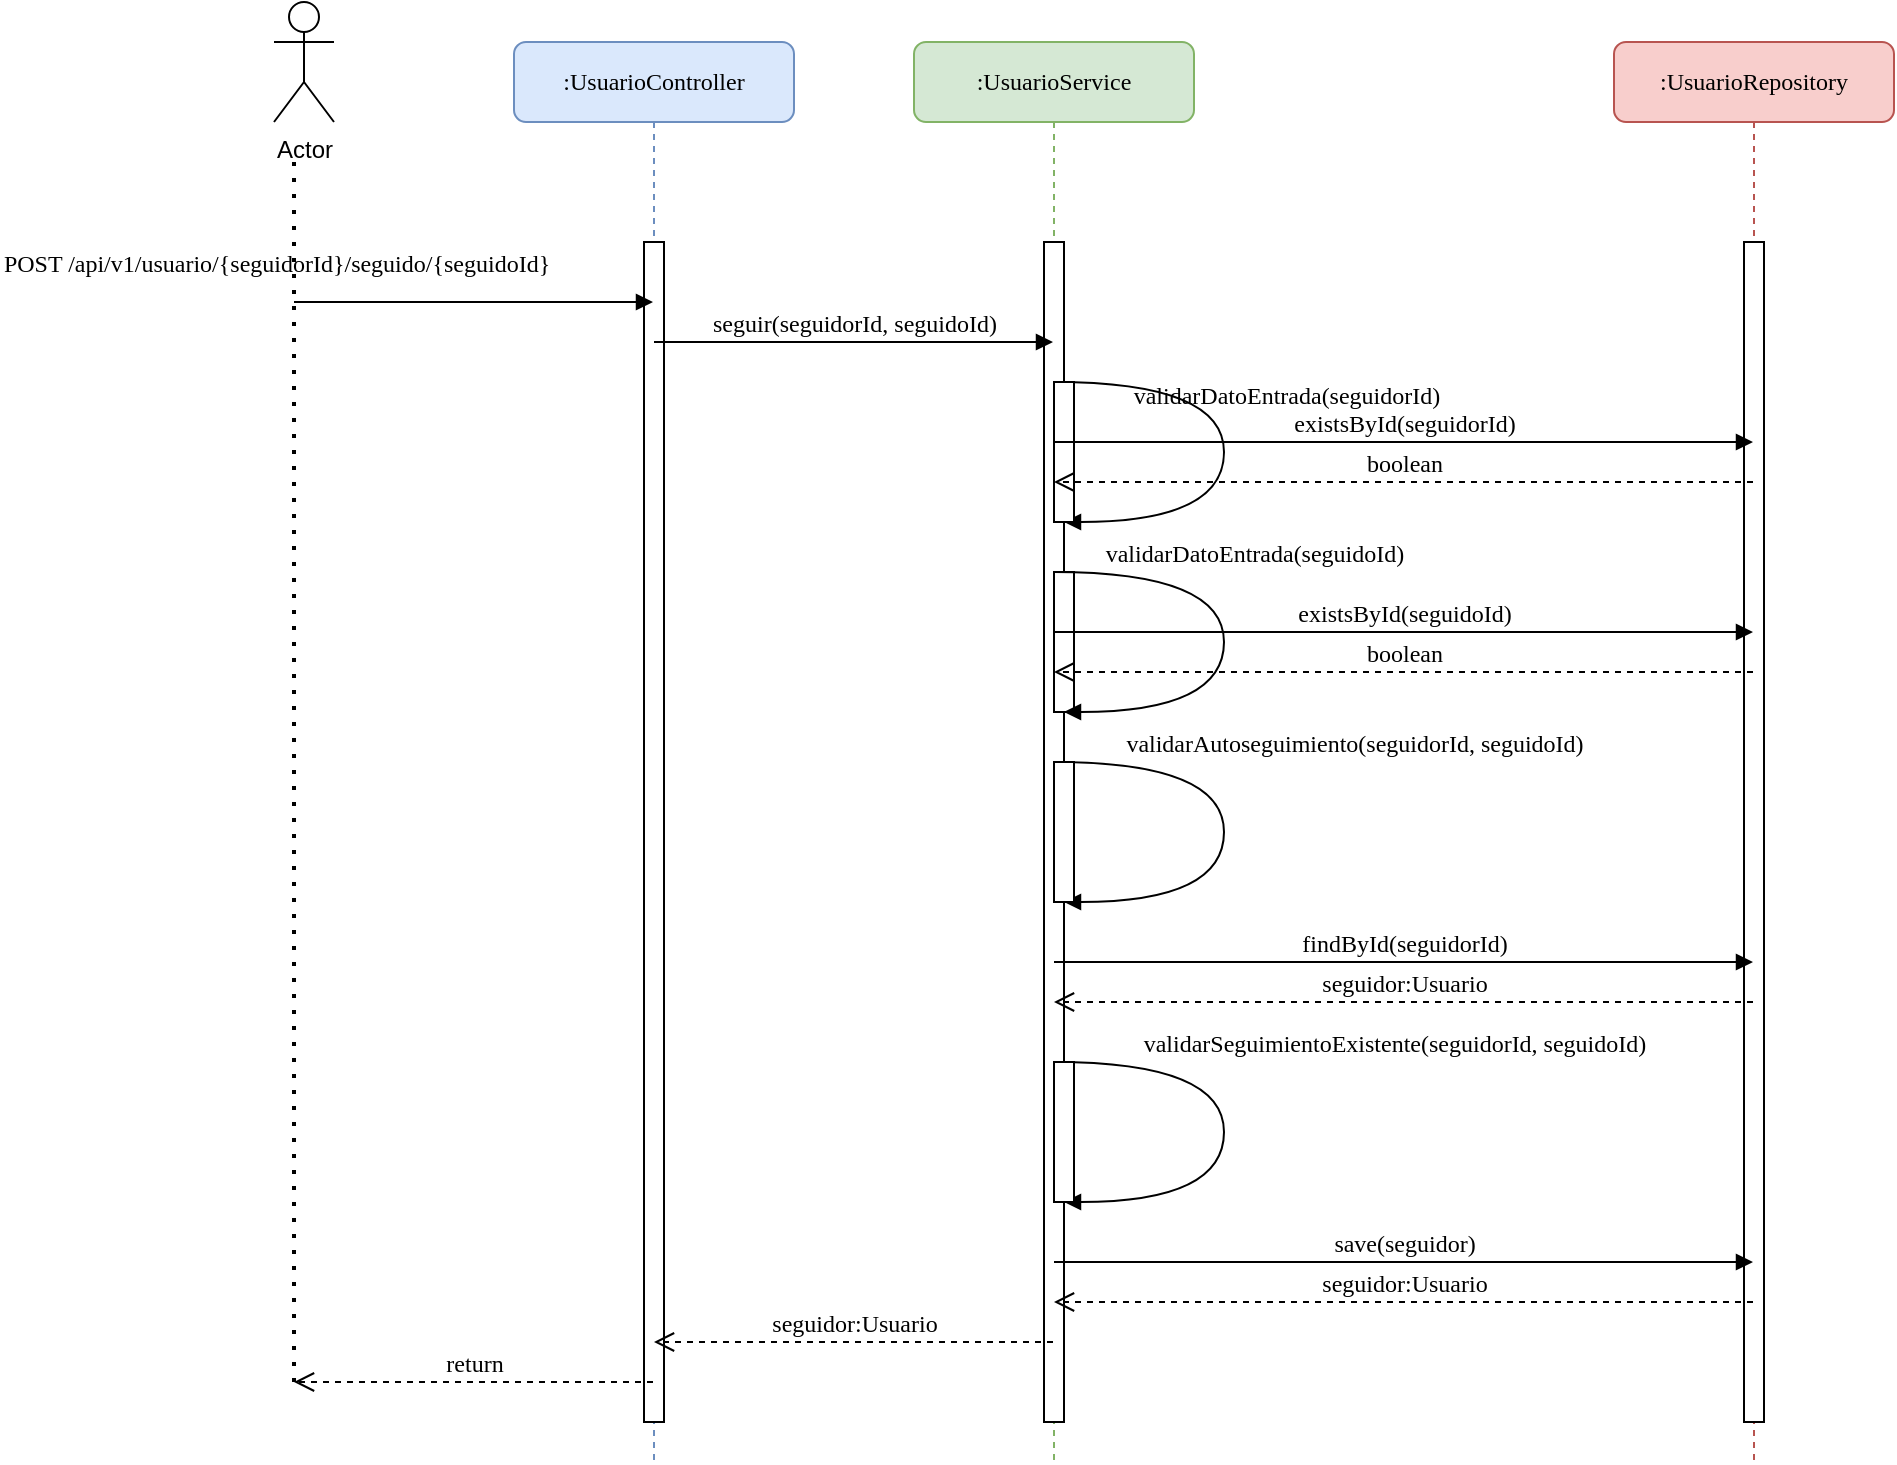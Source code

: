 <mxfile version="22.0.0" type="device" pages="3">
  <diagram name="Seguir usuario" id="13e1069c-82ec-6db2-03f1-153e76fe0fe0">
    <mxGraphModel dx="2768" dy="965" grid="1" gridSize="10" guides="1" tooltips="1" connect="1" arrows="1" fold="1" page="1" pageScale="1" pageWidth="1100" pageHeight="850" background="none" math="0" shadow="0">
      <root>
        <mxCell id="0" />
        <mxCell id="1" parent="0" />
        <mxCell id="j0MwMiLemLqkSbxVtfLX-1" value="Actor" style="shape=umlActor;verticalLabelPosition=bottom;verticalAlign=top;html=1;outlineConnect=0;" vertex="1" parent="1">
          <mxGeometry x="-910" y="30" width="30" height="60" as="geometry" />
        </mxCell>
        <mxCell id="j0MwMiLemLqkSbxVtfLX-2" value=":UsuarioController" style="shape=umlLifeline;perimeter=lifelinePerimeter;whiteSpace=wrap;html=1;container=1;collapsible=0;recursiveResize=0;outlineConnect=0;rounded=1;shadow=0;comic=0;labelBackgroundColor=none;strokeWidth=1;fontFamily=Verdana;fontSize=12;align=center;fillColor=#dae8fc;strokeColor=#6c8ebf;" vertex="1" parent="1">
          <mxGeometry x="-790" y="50" width="140" height="710" as="geometry" />
        </mxCell>
        <mxCell id="j0MwMiLemLqkSbxVtfLX-3" value="" style="html=1;points=[];perimeter=orthogonalPerimeter;rounded=0;shadow=0;comic=0;labelBackgroundColor=none;strokeWidth=1;fontFamily=Verdana;fontSize=12;align=center;" vertex="1" parent="j0MwMiLemLqkSbxVtfLX-2">
          <mxGeometry x="65" y="100" width="10" height="590" as="geometry" />
        </mxCell>
        <mxCell id="j0MwMiLemLqkSbxVtfLX-8" value="POST /api/v1/usuario/{seguidorId}/seguido/{seguidoId}" style="html=1;verticalAlign=bottom;endArrow=block;labelBackgroundColor=none;fontFamily=Verdana;fontSize=12;edgeStyle=elbowEdgeStyle;elbow=vertical;" edge="1" parent="1" target="j0MwMiLemLqkSbxVtfLX-2">
          <mxGeometry x="-0.996" y="14" relative="1" as="geometry">
            <mxPoint x="-900" y="180" as="sourcePoint" />
            <mxPoint x="-780" y="180" as="targetPoint" />
            <mxPoint x="-10" y="4" as="offset" />
          </mxGeometry>
        </mxCell>
        <mxCell id="j0MwMiLemLqkSbxVtfLX-9" value=":UsuarioService" style="shape=umlLifeline;perimeter=lifelinePerimeter;whiteSpace=wrap;html=1;container=1;collapsible=0;recursiveResize=0;outlineConnect=0;rounded=1;shadow=0;comic=0;labelBackgroundColor=none;strokeWidth=1;fontFamily=Verdana;fontSize=12;align=center;fillColor=#d5e8d4;strokeColor=#82b366;" vertex="1" parent="1">
          <mxGeometry x="-590" y="50" width="140" height="710" as="geometry" />
        </mxCell>
        <mxCell id="j0MwMiLemLqkSbxVtfLX-10" value="" style="html=1;points=[];perimeter=orthogonalPerimeter;rounded=0;shadow=0;comic=0;labelBackgroundColor=none;strokeWidth=1;fontFamily=Verdana;fontSize=12;align=center;" vertex="1" parent="j0MwMiLemLqkSbxVtfLX-9">
          <mxGeometry x="65" y="100" width="10" height="590" as="geometry" />
        </mxCell>
        <mxCell id="j0MwMiLemLqkSbxVtfLX-16" value="validarDatoEntrada(seguidorId)" style="html=1;verticalAlign=bottom;endArrow=block;labelBackgroundColor=none;fontFamily=Verdana;fontSize=12;elbow=vertical;edgeStyle=orthogonalEdgeStyle;curved=1;" edge="1" parent="j0MwMiLemLqkSbxVtfLX-9" source="j0MwMiLemLqkSbxVtfLX-9" target="j0MwMiLemLqkSbxVtfLX-10">
          <mxGeometry x="-0.274" y="15" relative="1" as="geometry">
            <mxPoint x="100" y="170" as="sourcePoint" />
            <mxPoint x="105" y="208" as="targetPoint" />
            <Array as="points">
              <mxPoint x="155" y="170" />
              <mxPoint x="155" y="240" />
            </Array>
            <mxPoint x="16" y="15" as="offset" />
          </mxGeometry>
        </mxCell>
        <mxCell id="j0MwMiLemLqkSbxVtfLX-25" value="" style="html=1;points=[];perimeter=orthogonalPerimeter;rounded=0;shadow=0;comic=0;labelBackgroundColor=none;strokeWidth=1;fontFamily=Verdana;fontSize=12;align=center;" vertex="1" parent="j0MwMiLemLqkSbxVtfLX-9">
          <mxGeometry x="70" y="170" width="10" height="70" as="geometry" />
        </mxCell>
        <mxCell id="j0MwMiLemLqkSbxVtfLX-26" value="" style="html=1;points=[];perimeter=orthogonalPerimeter;rounded=0;shadow=0;comic=0;labelBackgroundColor=none;strokeWidth=1;fontFamily=Verdana;fontSize=12;align=center;" vertex="1" parent="j0MwMiLemLqkSbxVtfLX-9">
          <mxGeometry x="70" y="265" width="10" height="70" as="geometry" />
        </mxCell>
        <mxCell id="j0MwMiLemLqkSbxVtfLX-31" value="validarSeguimientoExistente(seguidorId, seguidoId)" style="html=1;verticalAlign=bottom;endArrow=block;labelBackgroundColor=none;fontFamily=Verdana;fontSize=12;elbow=vertical;edgeStyle=orthogonalEdgeStyle;curved=1;" edge="1" parent="j0MwMiLemLqkSbxVtfLX-9">
          <mxGeometry x="-0.277" y="85" relative="1" as="geometry">
            <mxPoint x="70" y="510" as="sourcePoint" />
            <mxPoint x="75" y="580" as="targetPoint" />
            <Array as="points">
              <mxPoint x="155" y="510" />
              <mxPoint x="155" y="580" />
            </Array>
            <mxPoint as="offset" />
          </mxGeometry>
        </mxCell>
        <mxCell id="j0MwMiLemLqkSbxVtfLX-32" value="" style="html=1;points=[];perimeter=orthogonalPerimeter;rounded=0;shadow=0;comic=0;labelBackgroundColor=none;strokeWidth=1;fontFamily=Verdana;fontSize=12;align=center;" vertex="1" parent="j0MwMiLemLqkSbxVtfLX-9">
          <mxGeometry x="70" y="510" width="10" height="70" as="geometry" />
        </mxCell>
        <mxCell id="j0MwMiLemLqkSbxVtfLX-11" value="seguir(seguidorId, seguidoId)" style="html=1;verticalAlign=bottom;endArrow=block;labelBackgroundColor=none;fontFamily=Verdana;fontSize=12;edgeStyle=elbowEdgeStyle;elbow=vertical;" edge="1" parent="1" source="j0MwMiLemLqkSbxVtfLX-2" target="j0MwMiLemLqkSbxVtfLX-9">
          <mxGeometry relative="1" as="geometry">
            <mxPoint x="-700" y="220" as="sourcePoint" />
            <mxPoint x="-570" y="220" as="targetPoint" />
            <Array as="points">
              <mxPoint x="-630" y="200" />
            </Array>
          </mxGeometry>
        </mxCell>
        <mxCell id="j0MwMiLemLqkSbxVtfLX-13" value=":UsuarioRepository" style="shape=umlLifeline;perimeter=lifelinePerimeter;whiteSpace=wrap;html=1;container=1;collapsible=0;recursiveResize=0;outlineConnect=0;rounded=1;shadow=0;comic=0;labelBackgroundColor=none;strokeWidth=1;fontFamily=Verdana;fontSize=12;align=center;fillColor=#f8cecc;strokeColor=#b85450;" vertex="1" parent="1">
          <mxGeometry x="-240" y="50" width="140" height="710" as="geometry" />
        </mxCell>
        <mxCell id="j0MwMiLemLqkSbxVtfLX-14" value="" style="html=1;points=[];perimeter=orthogonalPerimeter;rounded=0;shadow=0;comic=0;labelBackgroundColor=none;strokeWidth=1;fontFamily=Verdana;fontSize=12;align=center;" vertex="1" parent="j0MwMiLemLqkSbxVtfLX-13">
          <mxGeometry x="65" y="100" width="10" height="590" as="geometry" />
        </mxCell>
        <mxCell id="j0MwMiLemLqkSbxVtfLX-15" value="existsById(seguidorId)" style="html=1;verticalAlign=bottom;endArrow=block;labelBackgroundColor=none;fontFamily=Verdana;fontSize=12;edgeStyle=elbowEdgeStyle;elbow=vertical;" edge="1" parent="1" source="j0MwMiLemLqkSbxVtfLX-9" target="j0MwMiLemLqkSbxVtfLX-13">
          <mxGeometry relative="1" as="geometry">
            <mxPoint x="-470" y="250" as="sourcePoint" />
            <mxPoint x="-340" y="250" as="targetPoint" />
            <Array as="points">
              <mxPoint x="-400" y="250" />
            </Array>
          </mxGeometry>
        </mxCell>
        <mxCell id="j0MwMiLemLqkSbxVtfLX-20" value="boolean" style="html=1;verticalAlign=bottom;endArrow=open;dashed=1;endSize=8;labelBackgroundColor=none;fontFamily=Verdana;fontSize=12;edgeStyle=elbowEdgeStyle;elbow=vertical;" edge="1" parent="1" source="j0MwMiLemLqkSbxVtfLX-13" target="j0MwMiLemLqkSbxVtfLX-9">
          <mxGeometry relative="1" as="geometry">
            <mxPoint x="-460" y="349.5" as="targetPoint" />
            <Array as="points">
              <mxPoint x="-390" y="270" />
              <mxPoint x="-355" y="349.5" />
            </Array>
            <mxPoint x="-330" y="349.5" as="sourcePoint" />
          </mxGeometry>
        </mxCell>
        <mxCell id="j0MwMiLemLqkSbxVtfLX-21" value="validarDatoEntrada(seguidoId)" style="html=1;verticalAlign=bottom;endArrow=block;labelBackgroundColor=none;fontFamily=Verdana;fontSize=12;elbow=vertical;edgeStyle=orthogonalEdgeStyle;curved=1;" edge="1" parent="1">
          <mxGeometry x="-0.277" y="15" relative="1" as="geometry">
            <mxPoint x="-520" y="315" as="sourcePoint" />
            <mxPoint x="-515" y="385" as="targetPoint" />
            <Array as="points">
              <mxPoint x="-435" y="315" />
              <mxPoint x="-435" y="385" />
            </Array>
            <mxPoint as="offset" />
          </mxGeometry>
        </mxCell>
        <mxCell id="j0MwMiLemLqkSbxVtfLX-22" value="existsById(seguidoId)" style="html=1;verticalAlign=bottom;endArrow=block;labelBackgroundColor=none;fontFamily=Verdana;fontSize=12;edgeStyle=elbowEdgeStyle;elbow=vertical;" edge="1" parent="1" target="j0MwMiLemLqkSbxVtfLX-13">
          <mxGeometry relative="1" as="geometry">
            <mxPoint x="-520" y="345" as="sourcePoint" />
            <mxPoint x="-280" y="345" as="targetPoint" />
            <Array as="points">
              <mxPoint x="-400" y="345" />
            </Array>
          </mxGeometry>
        </mxCell>
        <mxCell id="j0MwMiLemLqkSbxVtfLX-23" value="boolean" style="html=1;verticalAlign=bottom;endArrow=open;dashed=1;endSize=8;labelBackgroundColor=none;fontFamily=Verdana;fontSize=12;edgeStyle=elbowEdgeStyle;elbow=vertical;" edge="1" parent="1" source="j0MwMiLemLqkSbxVtfLX-13">
          <mxGeometry relative="1" as="geometry">
            <mxPoint x="-520" y="365" as="targetPoint" />
            <Array as="points">
              <mxPoint x="-390" y="365" />
              <mxPoint x="-355" y="444.5" />
            </Array>
            <mxPoint x="-280" y="365" as="sourcePoint" />
          </mxGeometry>
        </mxCell>
        <mxCell id="j0MwMiLemLqkSbxVtfLX-27" value="validarAutoseguimiento(seguidorId, seguidoId)" style="html=1;verticalAlign=bottom;endArrow=block;labelBackgroundColor=none;fontFamily=Verdana;fontSize=12;elbow=vertical;edgeStyle=orthogonalEdgeStyle;curved=1;" edge="1" parent="1">
          <mxGeometry x="-0.277" y="65" relative="1" as="geometry">
            <mxPoint x="-520" y="410" as="sourcePoint" />
            <mxPoint x="-515" y="480" as="targetPoint" />
            <Array as="points">
              <mxPoint x="-435" y="410" />
              <mxPoint x="-435" y="480" />
            </Array>
            <mxPoint as="offset" />
          </mxGeometry>
        </mxCell>
        <mxCell id="j0MwMiLemLqkSbxVtfLX-28" value="" style="html=1;points=[];perimeter=orthogonalPerimeter;rounded=0;shadow=0;comic=0;labelBackgroundColor=none;strokeWidth=1;fontFamily=Verdana;fontSize=12;align=center;" vertex="1" parent="1">
          <mxGeometry x="-520" y="410" width="10" height="70" as="geometry" />
        </mxCell>
        <mxCell id="j0MwMiLemLqkSbxVtfLX-29" value="findById(seguidorId)" style="html=1;verticalAlign=bottom;endArrow=block;labelBackgroundColor=none;fontFamily=Verdana;fontSize=12;edgeStyle=elbowEdgeStyle;elbow=vertical;" edge="1" parent="1" source="j0MwMiLemLqkSbxVtfLX-9" target="j0MwMiLemLqkSbxVtfLX-13">
          <mxGeometry relative="1" as="geometry">
            <mxPoint x="-480" y="530" as="sourcePoint" />
            <mxPoint x="-350" y="530" as="targetPoint" />
            <Array as="points">
              <mxPoint x="-360" y="510" />
            </Array>
            <mxPoint as="offset" />
          </mxGeometry>
        </mxCell>
        <mxCell id="j0MwMiLemLqkSbxVtfLX-30" value="seguidor:Usuario" style="html=1;verticalAlign=bottom;endArrow=open;dashed=1;endSize=8;labelBackgroundColor=none;fontFamily=Verdana;fontSize=12;edgeStyle=elbowEdgeStyle;elbow=vertical;" edge="1" parent="1" source="j0MwMiLemLqkSbxVtfLX-13" target="j0MwMiLemLqkSbxVtfLX-9">
          <mxGeometry relative="1" as="geometry">
            <mxPoint x="-450" y="550" as="targetPoint" />
            <Array as="points">
              <mxPoint x="-380" y="530" />
              <mxPoint x="-345" y="550" />
            </Array>
            <mxPoint x="-320" y="550" as="sourcePoint" />
          </mxGeometry>
        </mxCell>
        <mxCell id="j0MwMiLemLqkSbxVtfLX-33" value="save(seguidor)" style="html=1;verticalAlign=bottom;endArrow=block;labelBackgroundColor=none;fontFamily=Verdana;fontSize=12;edgeStyle=elbowEdgeStyle;elbow=vertical;" edge="1" parent="1" source="j0MwMiLemLqkSbxVtfLX-9" target="j0MwMiLemLqkSbxVtfLX-13">
          <mxGeometry relative="1" as="geometry">
            <mxPoint x="-490" y="660" as="sourcePoint" />
            <mxPoint x="-360" y="660" as="targetPoint" />
            <Array as="points">
              <mxPoint x="-345" y="660" />
            </Array>
          </mxGeometry>
        </mxCell>
        <mxCell id="j0MwMiLemLqkSbxVtfLX-34" value="seguidor:Usuario" style="html=1;verticalAlign=bottom;endArrow=open;dashed=1;endSize=8;labelBackgroundColor=none;fontFamily=Verdana;fontSize=12;edgeStyle=elbowEdgeStyle;elbow=vertical;" edge="1" parent="1" source="j0MwMiLemLqkSbxVtfLX-13" target="j0MwMiLemLqkSbxVtfLX-9">
          <mxGeometry relative="1" as="geometry">
            <mxPoint x="-430" y="700" as="targetPoint" />
            <Array as="points">
              <mxPoint x="-350" y="680" />
              <mxPoint x="-325" y="700" />
            </Array>
            <mxPoint x="-300" y="700" as="sourcePoint" />
          </mxGeometry>
        </mxCell>
        <mxCell id="j0MwMiLemLqkSbxVtfLX-35" value="seguidor:Usuario" style="html=1;verticalAlign=bottom;endArrow=open;dashed=1;endSize=8;labelBackgroundColor=none;fontFamily=Verdana;fontSize=12;edgeStyle=elbowEdgeStyle;elbow=vertical;" edge="1" parent="1" source="j0MwMiLemLqkSbxVtfLX-9" target="j0MwMiLemLqkSbxVtfLX-2">
          <mxGeometry relative="1" as="geometry">
            <mxPoint x="-690" y="710" as="targetPoint" />
            <Array as="points">
              <mxPoint x="-615" y="700" />
              <mxPoint x="-585" y="710" />
            </Array>
            <mxPoint x="-560" y="710" as="sourcePoint" />
          </mxGeometry>
        </mxCell>
        <mxCell id="j0MwMiLemLqkSbxVtfLX-36" value="return" style="html=1;verticalAlign=bottom;endArrow=open;dashed=1;endSize=8;labelBackgroundColor=none;fontFamily=Verdana;fontSize=12;edgeStyle=elbowEdgeStyle;elbow=vertical;" edge="1" parent="1" source="j0MwMiLemLqkSbxVtfLX-2">
          <mxGeometry relative="1" as="geometry">
            <mxPoint x="-900" y="720" as="targetPoint" />
            <Array as="points">
              <mxPoint x="-855" y="720" />
              <mxPoint x="-825" y="720" />
            </Array>
            <mxPoint x="-800" y="720" as="sourcePoint" />
          </mxGeometry>
        </mxCell>
        <mxCell id="j0MwMiLemLqkSbxVtfLX-37" value="" style="endArrow=none;dashed=1;html=1;dashPattern=1 3;strokeWidth=2;rounded=0;" edge="1" parent="1">
          <mxGeometry width="50" height="50" relative="1" as="geometry">
            <mxPoint x="-900" y="720" as="sourcePoint" />
            <mxPoint x="-900" y="110" as="targetPoint" />
          </mxGeometry>
        </mxCell>
      </root>
    </mxGraphModel>
  </diagram>
  <diagram id="SpAUnbzub9ys5R5VUpM8" name="Obtener timeline">
    <mxGraphModel dx="1418" dy="820" grid="1" gridSize="10" guides="1" tooltips="1" connect="1" arrows="1" fold="1" page="1" pageScale="1" pageWidth="827" pageHeight="1169" math="0" shadow="0">
      <root>
        <mxCell id="0" />
        <mxCell id="1" parent="0" />
      </root>
    </mxGraphModel>
  </diagram>
  <diagram id="Wg80g8yNl94amZeMTYH7" name="Crear publicación">
    <mxGraphModel dx="1418" dy="820" grid="1" gridSize="10" guides="1" tooltips="1" connect="1" arrows="1" fold="1" page="1" pageScale="1" pageWidth="827" pageHeight="1169" math="0" shadow="0">
      <root>
        <mxCell id="0" />
        <mxCell id="1" parent="0" />
      </root>
    </mxGraphModel>
  </diagram>
</mxfile>
